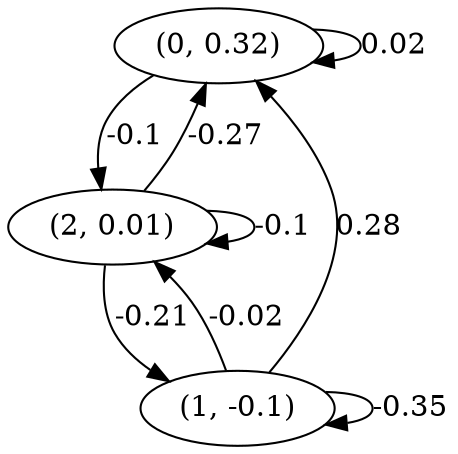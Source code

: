digraph {
    0 [ label = "(0, 0.32)" ]
    1 [ label = "(1, -0.1)" ]
    2 [ label = "(2, 0.01)" ]
    0 -> 0 [ label = "0.02" ]
    1 -> 1 [ label = "-0.35" ]
    2 -> 2 [ label = "-0.1" ]
    1 -> 0 [ label = "0.28" ]
    2 -> 0 [ label = "-0.27" ]
    2 -> 1 [ label = "-0.21" ]
    0 -> 2 [ label = "-0.1" ]
    1 -> 2 [ label = "-0.02" ]
}

